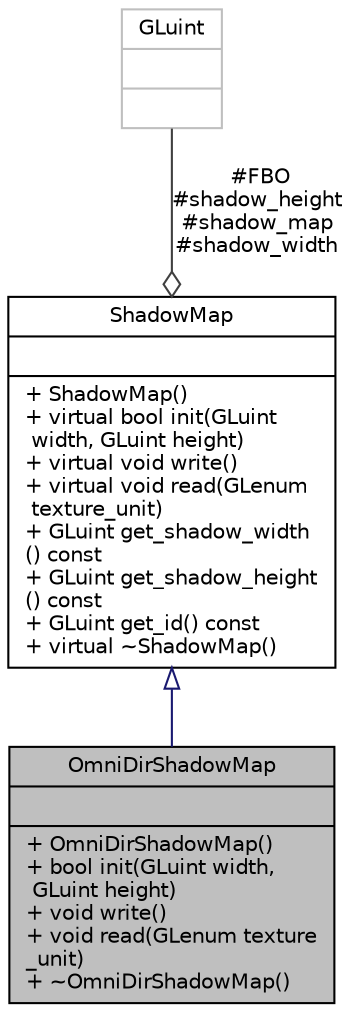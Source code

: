 digraph "OmniDirShadowMap"
{
 // INTERACTIVE_SVG=YES
 // LATEX_PDF_SIZE
  bgcolor="transparent";
  edge [fontname="Helvetica",fontsize="10",labelfontname="Helvetica",labelfontsize="10"];
  node [fontname="Helvetica",fontsize="10",shape=record];
  Node1 [label="{OmniDirShadowMap\n||+  OmniDirShadowMap()\l+ bool init(GLuint width,\l GLuint height)\l+ void write()\l+ void read(GLenum texture\l_unit)\l+  ~OmniDirShadowMap()\l}",height=0.2,width=0.4,color="black", fillcolor="grey75", style="filled", fontcolor="black",tooltip=" "];
  Node2 -> Node1 [dir="back",color="midnightblue",fontsize="10",style="solid",arrowtail="onormal",fontname="Helvetica"];
  Node2 [label="{ShadowMap\n||+  ShadowMap()\l+ virtual bool init(GLuint\l width, GLuint height)\l+ virtual void write()\l+ virtual void read(GLenum\l texture_unit)\l+ GLuint get_shadow_width\l() const\l+ GLuint get_shadow_height\l() const\l+ GLuint get_id() const\l+ virtual ~ShadowMap()\l}",height=0.2,width=0.4,color="black",URL="$d8/da9/class_shadow_map.html",tooltip=" "];
  Node3 -> Node2 [color="grey25",fontsize="10",style="solid",label=" #FBO\n#shadow_height\n#shadow_map\n#shadow_width" ,arrowhead="odiamond",fontname="Helvetica"];
  Node3 [label="{GLuint\n||}",height=0.2,width=0.4,color="grey75",tooltip=" "];
}

